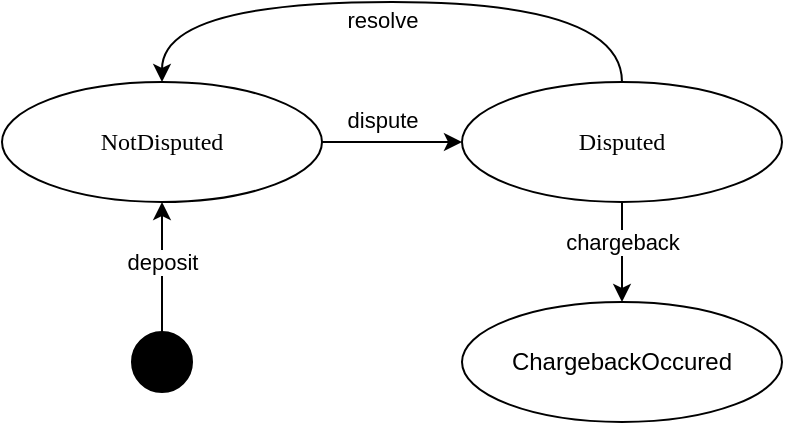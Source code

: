 <mxfile version="14.6.9" type="google"><diagram id="Bpu9DO2_oRobXEE7wYp3" name="Page-1"><mxGraphModel dx="677" dy="351" grid="1" gridSize="10" guides="1" tooltips="1" connect="1" arrows="1" fold="1" page="1" pageScale="1" pageWidth="500" pageHeight="300" math="0" shadow="0"><root><mxCell id="0"/><mxCell id="1" parent="0"/><mxCell id="5ZZSKXBCKdptJY_sXHrZ-4" value="" style="edgeStyle=orthogonalEdgeStyle;rounded=0;orthogonalLoop=1;jettySize=auto;html=1;" edge="1" parent="1" source="5ZZSKXBCKdptJY_sXHrZ-1" target="5ZZSKXBCKdptJY_sXHrZ-2"><mxGeometry relative="1" as="geometry"/></mxCell><mxCell id="5ZZSKXBCKdptJY_sXHrZ-7" value="dispute" style="edgeLabel;html=1;align=center;verticalAlign=middle;resizable=0;points=[];" vertex="1" connectable="0" parent="5ZZSKXBCKdptJY_sXHrZ-4"><mxGeometry x="-0.26" y="-3" relative="1" as="geometry"><mxPoint x="4" y="-14" as="offset"/></mxGeometry></mxCell><mxCell id="5ZZSKXBCKdptJY_sXHrZ-1" value="&lt;font face=&quot;Lucida Console&quot;&gt;NotDisputed&lt;/font&gt;" style="ellipse;whiteSpace=wrap;html=1;" vertex="1" parent="1"><mxGeometry x="50" y="71" width="160" height="60" as="geometry"/></mxCell><mxCell id="5ZZSKXBCKdptJY_sXHrZ-5" value="" style="edgeStyle=orthogonalEdgeStyle;rounded=0;orthogonalLoop=1;jettySize=auto;html=1;" edge="1" parent="1" source="5ZZSKXBCKdptJY_sXHrZ-2" target="5ZZSKXBCKdptJY_sXHrZ-3"><mxGeometry relative="1" as="geometry"/></mxCell><mxCell id="5ZZSKXBCKdptJY_sXHrZ-8" value="chargeback" style="edgeLabel;html=1;align=center;verticalAlign=middle;resizable=0;points=[];" vertex="1" connectable="0" parent="5ZZSKXBCKdptJY_sXHrZ-5"><mxGeometry x="-0.365" relative="1" as="geometry"><mxPoint y="4" as="offset"/></mxGeometry></mxCell><mxCell id="5ZZSKXBCKdptJY_sXHrZ-6" style="edgeStyle=orthogonalEdgeStyle;orthogonalLoop=1;jettySize=auto;html=1;exitX=0.5;exitY=0;exitDx=0;exitDy=0;entryX=0.5;entryY=0;entryDx=0;entryDy=0;curved=1;" edge="1" parent="1" source="5ZZSKXBCKdptJY_sXHrZ-2" target="5ZZSKXBCKdptJY_sXHrZ-1"><mxGeometry relative="1" as="geometry"><Array as="points"><mxPoint x="360" y="31"/><mxPoint x="130" y="31"/></Array></mxGeometry></mxCell><mxCell id="5ZZSKXBCKdptJY_sXHrZ-9" value="resolve" style="edgeLabel;html=1;align=center;verticalAlign=middle;resizable=0;points=[];" vertex="1" connectable="0" parent="5ZZSKXBCKdptJY_sXHrZ-6"><mxGeometry x="0.032" y="-1" relative="1" as="geometry"><mxPoint y="10" as="offset"/></mxGeometry></mxCell><mxCell id="5ZZSKXBCKdptJY_sXHrZ-2" value="&lt;font face=&quot;Lucida Console&quot;&gt;Disputed&lt;/font&gt;" style="ellipse;whiteSpace=wrap;html=1;" vertex="1" parent="1"><mxGeometry x="280" y="71" width="160" height="60" as="geometry"/></mxCell><mxCell id="5ZZSKXBCKdptJY_sXHrZ-3" value="ChargebackOccured" style="ellipse;whiteSpace=wrap;html=1;" vertex="1" parent="1"><mxGeometry x="280" y="181" width="160" height="60" as="geometry"/></mxCell><mxCell id="5ZZSKXBCKdptJY_sXHrZ-11" value="" style="edgeStyle=orthogonalEdgeStyle;curved=1;orthogonalLoop=1;jettySize=auto;html=1;" edge="1" parent="1" source="5ZZSKXBCKdptJY_sXHrZ-10" target="5ZZSKXBCKdptJY_sXHrZ-1"><mxGeometry relative="1" as="geometry"/></mxCell><mxCell id="5ZZSKXBCKdptJY_sXHrZ-12" value="deposit" style="edgeLabel;html=1;align=center;verticalAlign=middle;resizable=0;points=[];" vertex="1" connectable="0" parent="5ZZSKXBCKdptJY_sXHrZ-11"><mxGeometry x="0.206" y="2" relative="1" as="geometry"><mxPoint x="2" y="4" as="offset"/></mxGeometry></mxCell><mxCell id="5ZZSKXBCKdptJY_sXHrZ-10" value="" style="ellipse;whiteSpace=wrap;html=1;aspect=fixed;fillColor=#000000;" vertex="1" parent="1"><mxGeometry x="115" y="196" width="30" height="30" as="geometry"/></mxCell></root></mxGraphModel></diagram></mxfile>